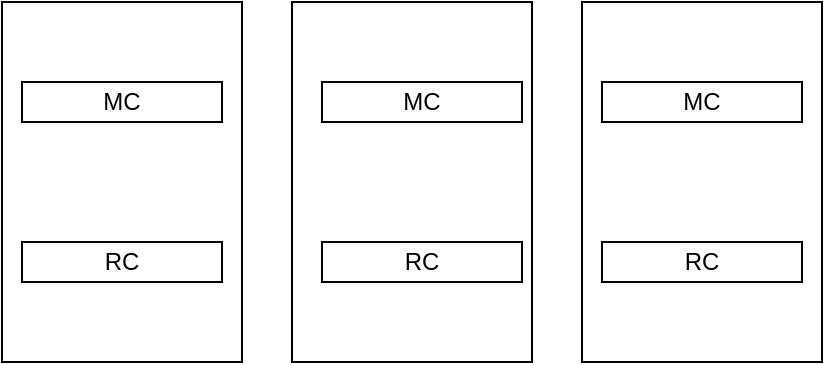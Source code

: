 <mxfile version="10.9.2" type="github"><diagram id="mcYDglCYg44QsOjVbK4n" name="Page-1"><mxGraphModel dx="918" dy="567" grid="1" gridSize="10" guides="1" tooltips="1" connect="1" arrows="1" fold="1" page="1" pageScale="1" pageWidth="827" pageHeight="1169" math="0" shadow="0"><root><mxCell id="0"/><mxCell id="1" parent="0"/><mxCell id="r8EfSsDem7IDbaVr5GXK-10" value="" style="rounded=0;whiteSpace=wrap;html=1;" vertex="1" parent="1"><mxGeometry x="295" y="140" width="120" height="180" as="geometry"/></mxCell><mxCell id="r8EfSsDem7IDbaVr5GXK-11" value="" style="rounded=0;whiteSpace=wrap;html=1;" vertex="1" parent="1"><mxGeometry x="440" y="140" width="120" height="180" as="geometry"/></mxCell><mxCell id="r8EfSsDem7IDbaVr5GXK-9" value="" style="rounded=0;whiteSpace=wrap;html=1;" vertex="1" parent="1"><mxGeometry x="150" y="140" width="120" height="180" as="geometry"/></mxCell><mxCell id="r8EfSsDem7IDbaVr5GXK-3" value="MC" style="rounded=0;whiteSpace=wrap;html=1;" vertex="1" parent="1"><mxGeometry x="160" y="180" width="100" height="20" as="geometry"/></mxCell><mxCell id="r8EfSsDem7IDbaVr5GXK-4" value="RC" style="rounded=0;whiteSpace=wrap;html=1;" vertex="1" parent="1"><mxGeometry x="160" y="260" width="100" height="20" as="geometry"/></mxCell><mxCell id="r8EfSsDem7IDbaVr5GXK-5" value="MC" style="rounded=0;whiteSpace=wrap;html=1;" vertex="1" parent="1"><mxGeometry x="310" y="180" width="100" height="20" as="geometry"/></mxCell><mxCell id="r8EfSsDem7IDbaVr5GXK-6" value="RC" style="rounded=0;whiteSpace=wrap;html=1;" vertex="1" parent="1"><mxGeometry x="310" y="260" width="100" height="20" as="geometry"/></mxCell><mxCell id="r8EfSsDem7IDbaVr5GXK-7" value="MC" style="rounded=0;whiteSpace=wrap;html=1;" vertex="1" parent="1"><mxGeometry x="450" y="180" width="100" height="20" as="geometry"/></mxCell><mxCell id="r8EfSsDem7IDbaVr5GXK-8" value="RC" style="rounded=0;whiteSpace=wrap;html=1;" vertex="1" parent="1"><mxGeometry x="450" y="260" width="100" height="20" as="geometry"/></mxCell></root></mxGraphModel></diagram></mxfile>